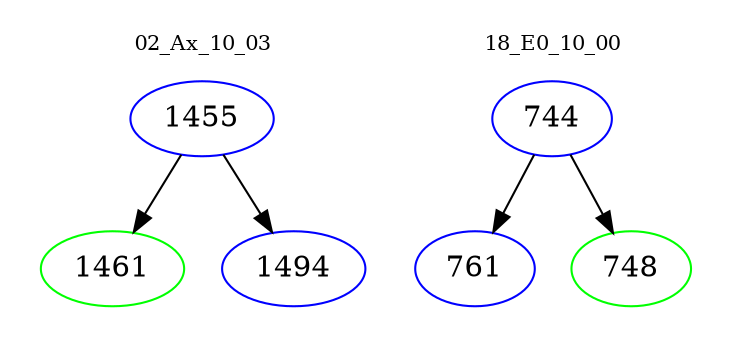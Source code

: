 digraph{
subgraph cluster_0 {
color = white
label = "02_Ax_10_03";
fontsize=10;
T0_1455 [label="1455", color="blue"]
T0_1455 -> T0_1461 [color="black"]
T0_1461 [label="1461", color="green"]
T0_1455 -> T0_1494 [color="black"]
T0_1494 [label="1494", color="blue"]
}
subgraph cluster_1 {
color = white
label = "18_E0_10_00";
fontsize=10;
T1_744 [label="744", color="blue"]
T1_744 -> T1_761 [color="black"]
T1_761 [label="761", color="blue"]
T1_744 -> T1_748 [color="black"]
T1_748 [label="748", color="green"]
}
}
